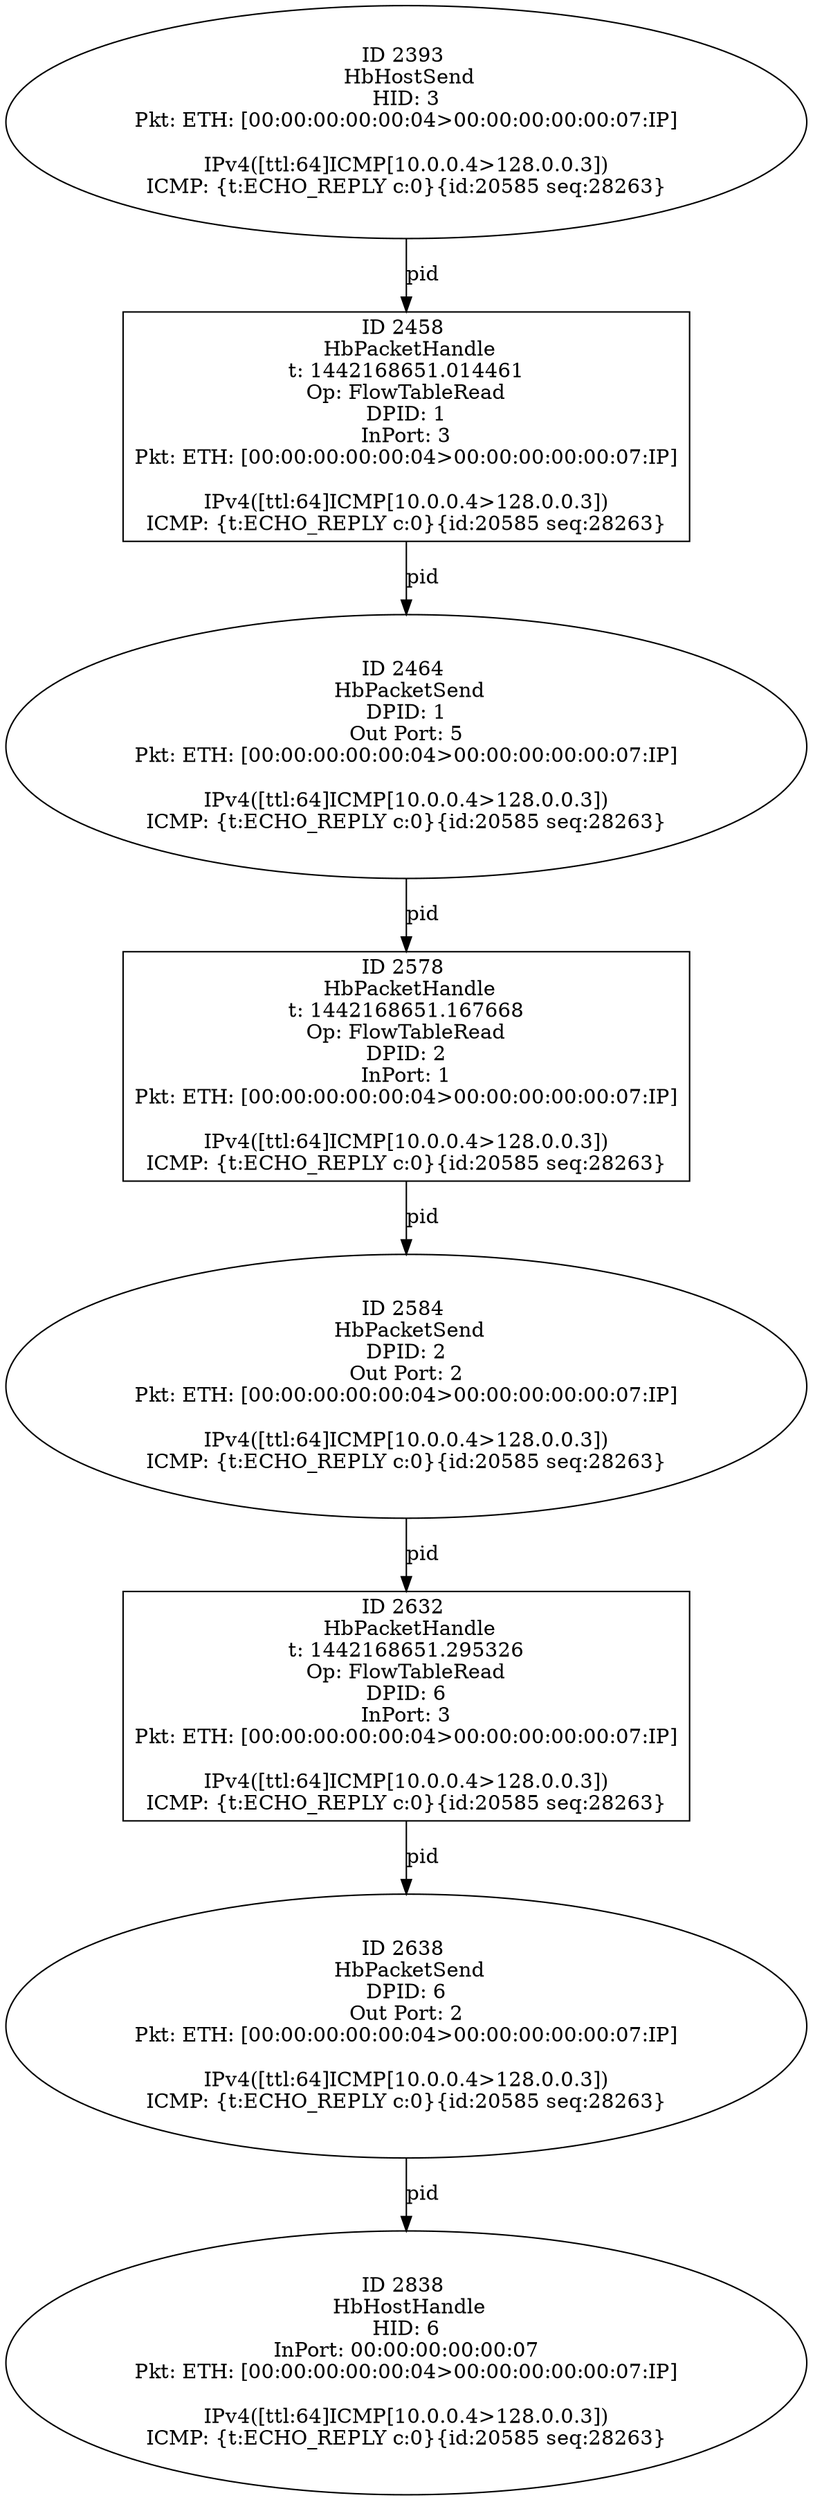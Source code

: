 strict digraph G {
2464 [shape=oval, event=<hb_events.HbPacketSend object at 0x1060c4e10>, label="ID 2464 
 HbPacketSend
DPID: 1
Out Port: 5
Pkt: ETH: [00:00:00:00:00:04>00:00:00:00:00:07:IP]

IPv4([ttl:64]ICMP[10.0.0.4>128.0.0.3])
ICMP: {t:ECHO_REPLY c:0}{id:20585 seq:28263}"];
2632 [shape=box, event=<hb_events.HbPacketHandle object at 0x1061589d0>, label="ID 2632 
 HbPacketHandle
t: 1442168651.295326
Op: FlowTableRead
DPID: 6
InPort: 3
Pkt: ETH: [00:00:00:00:00:04>00:00:00:00:00:07:IP]

IPv4([ttl:64]ICMP[10.0.0.4>128.0.0.3])
ICMP: {t:ECHO_REPLY c:0}{id:20585 seq:28263}"];
2638 [shape=oval, event=<hb_events.HbPacketSend object at 0x106158e10>, label="ID 2638 
 HbPacketSend
DPID: 6
Out Port: 2
Pkt: ETH: [00:00:00:00:00:04>00:00:00:00:00:07:IP]

IPv4([ttl:64]ICMP[10.0.0.4>128.0.0.3])
ICMP: {t:ECHO_REPLY c:0}{id:20585 seq:28263}"];
2578 [shape=box, event=<hb_events.HbPacketHandle object at 0x106130510>, label="ID 2578 
 HbPacketHandle
t: 1442168651.167668
Op: FlowTableRead
DPID: 2
InPort: 1
Pkt: ETH: [00:00:00:00:00:04>00:00:00:00:00:07:IP]

IPv4([ttl:64]ICMP[10.0.0.4>128.0.0.3])
ICMP: {t:ECHO_REPLY c:0}{id:20585 seq:28263}"];
2838 [shape=oval, event=<hb_events.HbHostHandle object at 0x10620b310>, label="ID 2838 
 HbHostHandle
HID: 6
InPort: 00:00:00:00:00:07
Pkt: ETH: [00:00:00:00:00:04>00:00:00:00:00:07:IP]

IPv4([ttl:64]ICMP[10.0.0.4>128.0.0.3])
ICMP: {t:ECHO_REPLY c:0}{id:20585 seq:28263}"];
2584 [shape=oval, event=<hb_events.HbPacketSend object at 0x106130950>, label="ID 2584 
 HbPacketSend
DPID: 2
Out Port: 2
Pkt: ETH: [00:00:00:00:00:04>00:00:00:00:00:07:IP]

IPv4([ttl:64]ICMP[10.0.0.4>128.0.0.3])
ICMP: {t:ECHO_REPLY c:0}{id:20585 seq:28263}"];
2393 [shape=oval, event=<hb_events.HbHostSend object at 0x106097550>, label="ID 2393 
 HbHostSend
HID: 3
Pkt: ETH: [00:00:00:00:00:04>00:00:00:00:00:07:IP]

IPv4([ttl:64]ICMP[10.0.0.4>128.0.0.3])
ICMP: {t:ECHO_REPLY c:0}{id:20585 seq:28263}"];
2458 [shape=box, event=<hb_events.HbPacketHandle object at 0x1060c49d0>, label="ID 2458 
 HbPacketHandle
t: 1442168651.014461
Op: FlowTableRead
DPID: 1
InPort: 3
Pkt: ETH: [00:00:00:00:00:04>00:00:00:00:00:07:IP]

IPv4([ttl:64]ICMP[10.0.0.4>128.0.0.3])
ICMP: {t:ECHO_REPLY c:0}{id:20585 seq:28263}"];
2464 -> 2578  [rel=pid, label=pid];
2632 -> 2638  [rel=pid, label=pid];
2638 -> 2838  [rel=pid, label=pid];
2578 -> 2584  [rel=pid, label=pid];
2584 -> 2632  [rel=pid, label=pid];
2393 -> 2458  [rel=pid, label=pid];
2458 -> 2464  [rel=pid, label=pid];
}
